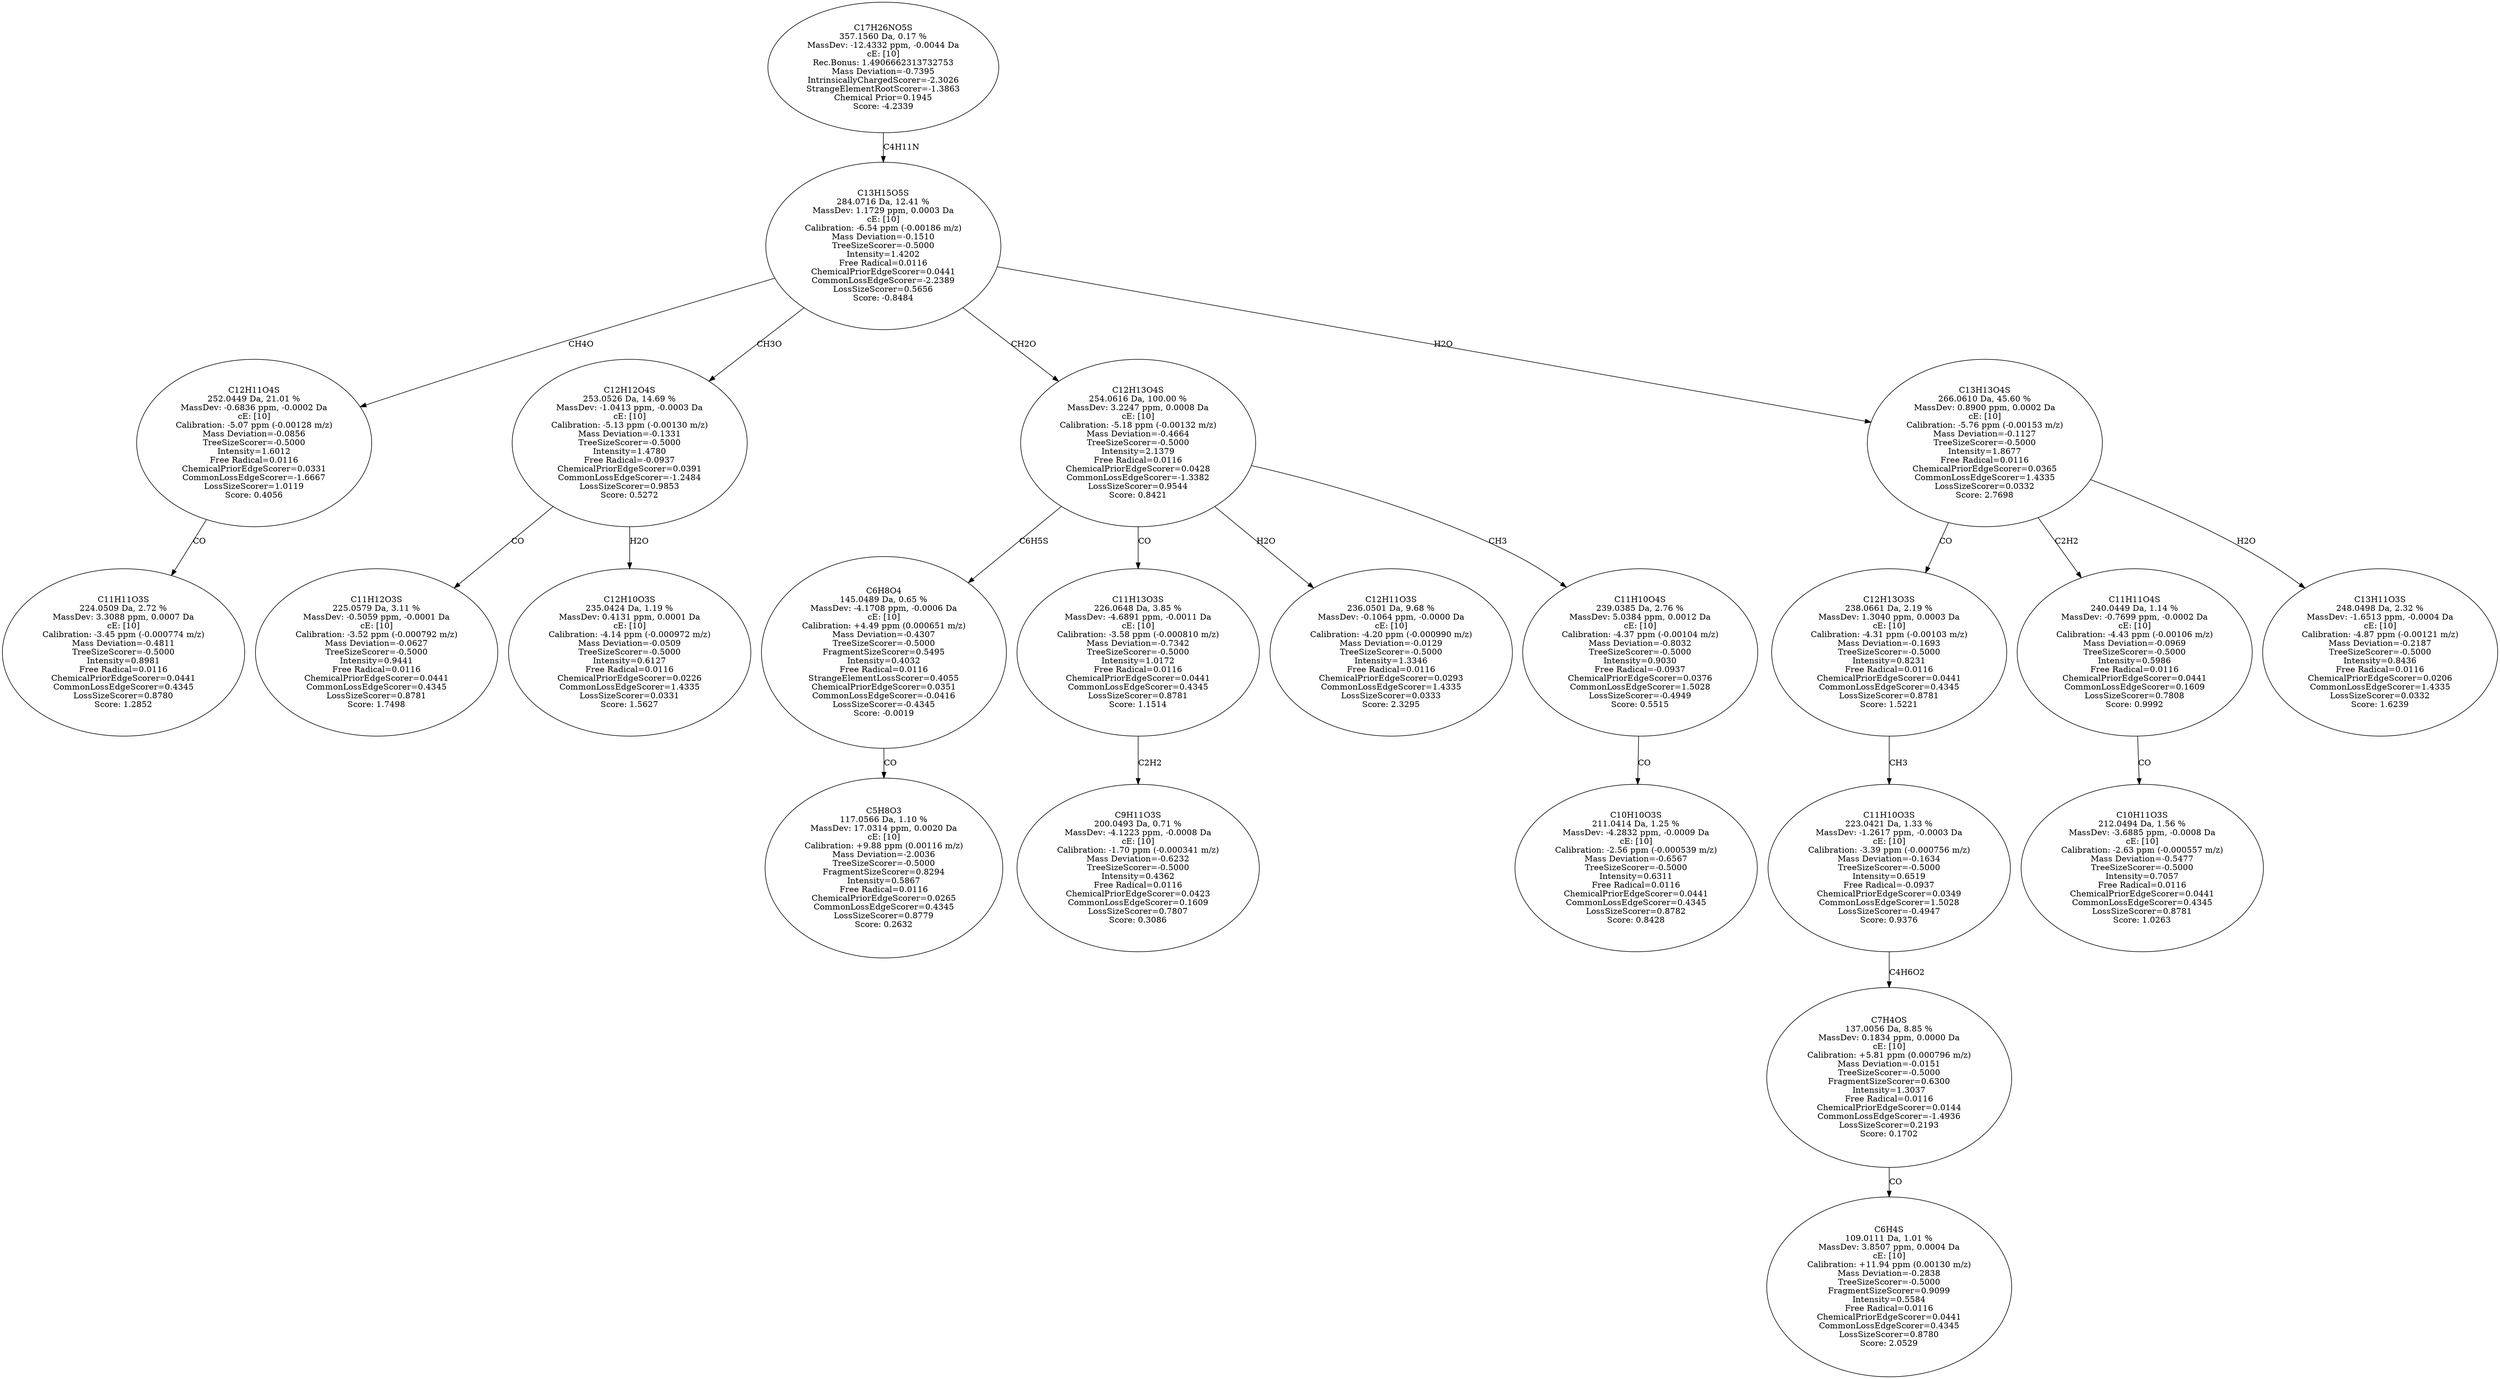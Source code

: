 strict digraph {
v1 [label="C11H11O3S\n224.0509 Da, 2.72 %\nMassDev: 3.3088 ppm, 0.0007 Da\ncE: [10]\nCalibration: -3.45 ppm (-0.000774 m/z)\nMass Deviation=-0.4811\nTreeSizeScorer=-0.5000\nIntensity=0.8981\nFree Radical=0.0116\nChemicalPriorEdgeScorer=0.0441\nCommonLossEdgeScorer=0.4345\nLossSizeScorer=0.8780\nScore: 1.2852"];
v2 [label="C12H11O4S\n252.0449 Da, 21.01 %\nMassDev: -0.6836 ppm, -0.0002 Da\ncE: [10]\nCalibration: -5.07 ppm (-0.00128 m/z)\nMass Deviation=-0.0856\nTreeSizeScorer=-0.5000\nIntensity=1.6012\nFree Radical=0.0116\nChemicalPriorEdgeScorer=0.0331\nCommonLossEdgeScorer=-1.6667\nLossSizeScorer=1.0119\nScore: 0.4056"];
v3 [label="C11H12O3S\n225.0579 Da, 3.11 %\nMassDev: -0.5059 ppm, -0.0001 Da\ncE: [10]\nCalibration: -3.52 ppm (-0.000792 m/z)\nMass Deviation=-0.0627\nTreeSizeScorer=-0.5000\nIntensity=0.9441\nFree Radical=0.0116\nChemicalPriorEdgeScorer=0.0441\nCommonLossEdgeScorer=0.4345\nLossSizeScorer=0.8781\nScore: 1.7498"];
v4 [label="C12H10O3S\n235.0424 Da, 1.19 %\nMassDev: 0.4131 ppm, 0.0001 Da\ncE: [10]\nCalibration: -4.14 ppm (-0.000972 m/z)\nMass Deviation=-0.0509\nTreeSizeScorer=-0.5000\nIntensity=0.6127\nFree Radical=0.0116\nChemicalPriorEdgeScorer=0.0226\nCommonLossEdgeScorer=1.4335\nLossSizeScorer=0.0331\nScore: 1.5627"];
v5 [label="C12H12O4S\n253.0526 Da, 14.69 %\nMassDev: -1.0413 ppm, -0.0003 Da\ncE: [10]\nCalibration: -5.13 ppm (-0.00130 m/z)\nMass Deviation=-0.1331\nTreeSizeScorer=-0.5000\nIntensity=1.4780\nFree Radical=-0.0937\nChemicalPriorEdgeScorer=0.0391\nCommonLossEdgeScorer=-1.2484\nLossSizeScorer=0.9853\nScore: 0.5272"];
v6 [label="C5H8O3\n117.0566 Da, 1.10 %\nMassDev: 17.0314 ppm, 0.0020 Da\ncE: [10]\nCalibration: +9.88 ppm (0.00116 m/z)\nMass Deviation=-2.0036\nTreeSizeScorer=-0.5000\nFragmentSizeScorer=0.8294\nIntensity=0.5867\nFree Radical=0.0116\nChemicalPriorEdgeScorer=0.0265\nCommonLossEdgeScorer=0.4345\nLossSizeScorer=0.8779\nScore: 0.2632"];
v7 [label="C6H8O4\n145.0489 Da, 0.65 %\nMassDev: -4.1708 ppm, -0.0006 Da\ncE: [10]\nCalibration: +4.49 ppm (0.000651 m/z)\nMass Deviation=-0.4307\nTreeSizeScorer=-0.5000\nFragmentSizeScorer=0.5495\nIntensity=0.4032\nFree Radical=0.0116\nStrangeElementLossScorer=0.4055\nChemicalPriorEdgeScorer=0.0351\nCommonLossEdgeScorer=-0.0416\nLossSizeScorer=-0.4345\nScore: -0.0019"];
v8 [label="C9H11O3S\n200.0493 Da, 0.71 %\nMassDev: -4.1223 ppm, -0.0008 Da\ncE: [10]\nCalibration: -1.70 ppm (-0.000341 m/z)\nMass Deviation=-0.6232\nTreeSizeScorer=-0.5000\nIntensity=0.4362\nFree Radical=0.0116\nChemicalPriorEdgeScorer=0.0423\nCommonLossEdgeScorer=0.1609\nLossSizeScorer=0.7807\nScore: 0.3086"];
v9 [label="C11H13O3S\n226.0648 Da, 3.85 %\nMassDev: -4.6891 ppm, -0.0011 Da\ncE: [10]\nCalibration: -3.58 ppm (-0.000810 m/z)\nMass Deviation=-0.7342\nTreeSizeScorer=-0.5000\nIntensity=1.0172\nFree Radical=0.0116\nChemicalPriorEdgeScorer=0.0441\nCommonLossEdgeScorer=0.4345\nLossSizeScorer=0.8781\nScore: 1.1514"];
v10 [label="C12H11O3S\n236.0501 Da, 9.68 %\nMassDev: -0.1064 ppm, -0.0000 Da\ncE: [10]\nCalibration: -4.20 ppm (-0.000990 m/z)\nMass Deviation=-0.0129\nTreeSizeScorer=-0.5000\nIntensity=1.3346\nFree Radical=0.0116\nChemicalPriorEdgeScorer=0.0293\nCommonLossEdgeScorer=1.4335\nLossSizeScorer=0.0333\nScore: 2.3295"];
v11 [label="C10H10O3S\n211.0414 Da, 1.25 %\nMassDev: -4.2832 ppm, -0.0009 Da\ncE: [10]\nCalibration: -2.56 ppm (-0.000539 m/z)\nMass Deviation=-0.6567\nTreeSizeScorer=-0.5000\nIntensity=0.6311\nFree Radical=0.0116\nChemicalPriorEdgeScorer=0.0441\nCommonLossEdgeScorer=0.4345\nLossSizeScorer=0.8782\nScore: 0.8428"];
v12 [label="C11H10O4S\n239.0385 Da, 2.76 %\nMassDev: 5.0384 ppm, 0.0012 Da\ncE: [10]\nCalibration: -4.37 ppm (-0.00104 m/z)\nMass Deviation=-0.8032\nTreeSizeScorer=-0.5000\nIntensity=0.9030\nFree Radical=-0.0937\nChemicalPriorEdgeScorer=0.0376\nCommonLossEdgeScorer=1.5028\nLossSizeScorer=-0.4949\nScore: 0.5515"];
v13 [label="C12H13O4S\n254.0616 Da, 100.00 %\nMassDev: 3.2247 ppm, 0.0008 Da\ncE: [10]\nCalibration: -5.18 ppm (-0.00132 m/z)\nMass Deviation=-0.4664\nTreeSizeScorer=-0.5000\nIntensity=2.1379\nFree Radical=0.0116\nChemicalPriorEdgeScorer=0.0428\nCommonLossEdgeScorer=-1.3382\nLossSizeScorer=0.9544\nScore: 0.8421"];
v14 [label="C6H4S\n109.0111 Da, 1.01 %\nMassDev: 3.8507 ppm, 0.0004 Da\ncE: [10]\nCalibration: +11.94 ppm (0.00130 m/z)\nMass Deviation=-0.2838\nTreeSizeScorer=-0.5000\nFragmentSizeScorer=0.9099\nIntensity=0.5584\nFree Radical=0.0116\nChemicalPriorEdgeScorer=0.0441\nCommonLossEdgeScorer=0.4345\nLossSizeScorer=0.8780\nScore: 2.0529"];
v15 [label="C7H4OS\n137.0056 Da, 8.85 %\nMassDev: 0.1834 ppm, 0.0000 Da\ncE: [10]\nCalibration: +5.81 ppm (0.000796 m/z)\nMass Deviation=-0.0151\nTreeSizeScorer=-0.5000\nFragmentSizeScorer=0.6300\nIntensity=1.3037\nFree Radical=0.0116\nChemicalPriorEdgeScorer=0.0144\nCommonLossEdgeScorer=-1.4936\nLossSizeScorer=0.2193\nScore: 0.1702"];
v16 [label="C11H10O3S\n223.0421 Da, 1.33 %\nMassDev: -1.2617 ppm, -0.0003 Da\ncE: [10]\nCalibration: -3.39 ppm (-0.000756 m/z)\nMass Deviation=-0.1634\nTreeSizeScorer=-0.5000\nIntensity=0.6519\nFree Radical=-0.0937\nChemicalPriorEdgeScorer=0.0349\nCommonLossEdgeScorer=1.5028\nLossSizeScorer=-0.4947\nScore: 0.9376"];
v17 [label="C12H13O3S\n238.0661 Da, 2.19 %\nMassDev: 1.3040 ppm, 0.0003 Da\ncE: [10]\nCalibration: -4.31 ppm (-0.00103 m/z)\nMass Deviation=-0.1693\nTreeSizeScorer=-0.5000\nIntensity=0.8231\nFree Radical=0.0116\nChemicalPriorEdgeScorer=0.0441\nCommonLossEdgeScorer=0.4345\nLossSizeScorer=0.8781\nScore: 1.5221"];
v18 [label="C10H11O3S\n212.0494 Da, 1.56 %\nMassDev: -3.6885 ppm, -0.0008 Da\ncE: [10]\nCalibration: -2.63 ppm (-0.000557 m/z)\nMass Deviation=-0.5477\nTreeSizeScorer=-0.5000\nIntensity=0.7057\nFree Radical=0.0116\nChemicalPriorEdgeScorer=0.0441\nCommonLossEdgeScorer=0.4345\nLossSizeScorer=0.8781\nScore: 1.0263"];
v19 [label="C11H11O4S\n240.0449 Da, 1.14 %\nMassDev: -0.7699 ppm, -0.0002 Da\ncE: [10]\nCalibration: -4.43 ppm (-0.00106 m/z)\nMass Deviation=-0.0969\nTreeSizeScorer=-0.5000\nIntensity=0.5986\nFree Radical=0.0116\nChemicalPriorEdgeScorer=0.0441\nCommonLossEdgeScorer=0.1609\nLossSizeScorer=0.7808\nScore: 0.9992"];
v20 [label="C13H11O3S\n248.0498 Da, 2.32 %\nMassDev: -1.6513 ppm, -0.0004 Da\ncE: [10]\nCalibration: -4.87 ppm (-0.00121 m/z)\nMass Deviation=-0.2187\nTreeSizeScorer=-0.5000\nIntensity=0.8436\nFree Radical=0.0116\nChemicalPriorEdgeScorer=0.0206\nCommonLossEdgeScorer=1.4335\nLossSizeScorer=0.0332\nScore: 1.6239"];
v21 [label="C13H13O4S\n266.0610 Da, 45.60 %\nMassDev: 0.8900 ppm, 0.0002 Da\ncE: [10]\nCalibration: -5.76 ppm (-0.00153 m/z)\nMass Deviation=-0.1127\nTreeSizeScorer=-0.5000\nIntensity=1.8677\nFree Radical=0.0116\nChemicalPriorEdgeScorer=0.0365\nCommonLossEdgeScorer=1.4335\nLossSizeScorer=0.0332\nScore: 2.7698"];
v22 [label="C13H15O5S\n284.0716 Da, 12.41 %\nMassDev: 1.1729 ppm, 0.0003 Da\ncE: [10]\nCalibration: -6.54 ppm (-0.00186 m/z)\nMass Deviation=-0.1510\nTreeSizeScorer=-0.5000\nIntensity=1.4202\nFree Radical=0.0116\nChemicalPriorEdgeScorer=0.0441\nCommonLossEdgeScorer=-2.2389\nLossSizeScorer=0.5656\nScore: -0.8484"];
v23 [label="C17H26NO5S\n357.1560 Da, 0.17 %\nMassDev: -12.4332 ppm, -0.0044 Da\ncE: [10]\nRec.Bonus: 1.4906662313732753\nMass Deviation=-0.7395\nIntrinsicallyChargedScorer=-2.3026\nStrangeElementRootScorer=-1.3863\nChemical Prior=0.1945\nScore: -4.2339"];
v2 -> v1 [label="CO"];
v22 -> v2 [label="CH4O"];
v5 -> v3 [label="CO"];
v5 -> v4 [label="H2O"];
v22 -> v5 [label="CH3O"];
v7 -> v6 [label="CO"];
v13 -> v7 [label="C6H5S"];
v9 -> v8 [label="C2H2"];
v13 -> v9 [label="CO"];
v13 -> v10 [label="H2O"];
v12 -> v11 [label="CO"];
v13 -> v12 [label="CH3"];
v22 -> v13 [label="CH2O"];
v15 -> v14 [label="CO"];
v16 -> v15 [label="C4H6O2"];
v17 -> v16 [label="CH3"];
v21 -> v17 [label="CO"];
v19 -> v18 [label="CO"];
v21 -> v19 [label="C2H2"];
v21 -> v20 [label="H2O"];
v22 -> v21 [label="H2O"];
v23 -> v22 [label="C4H11N"];
}